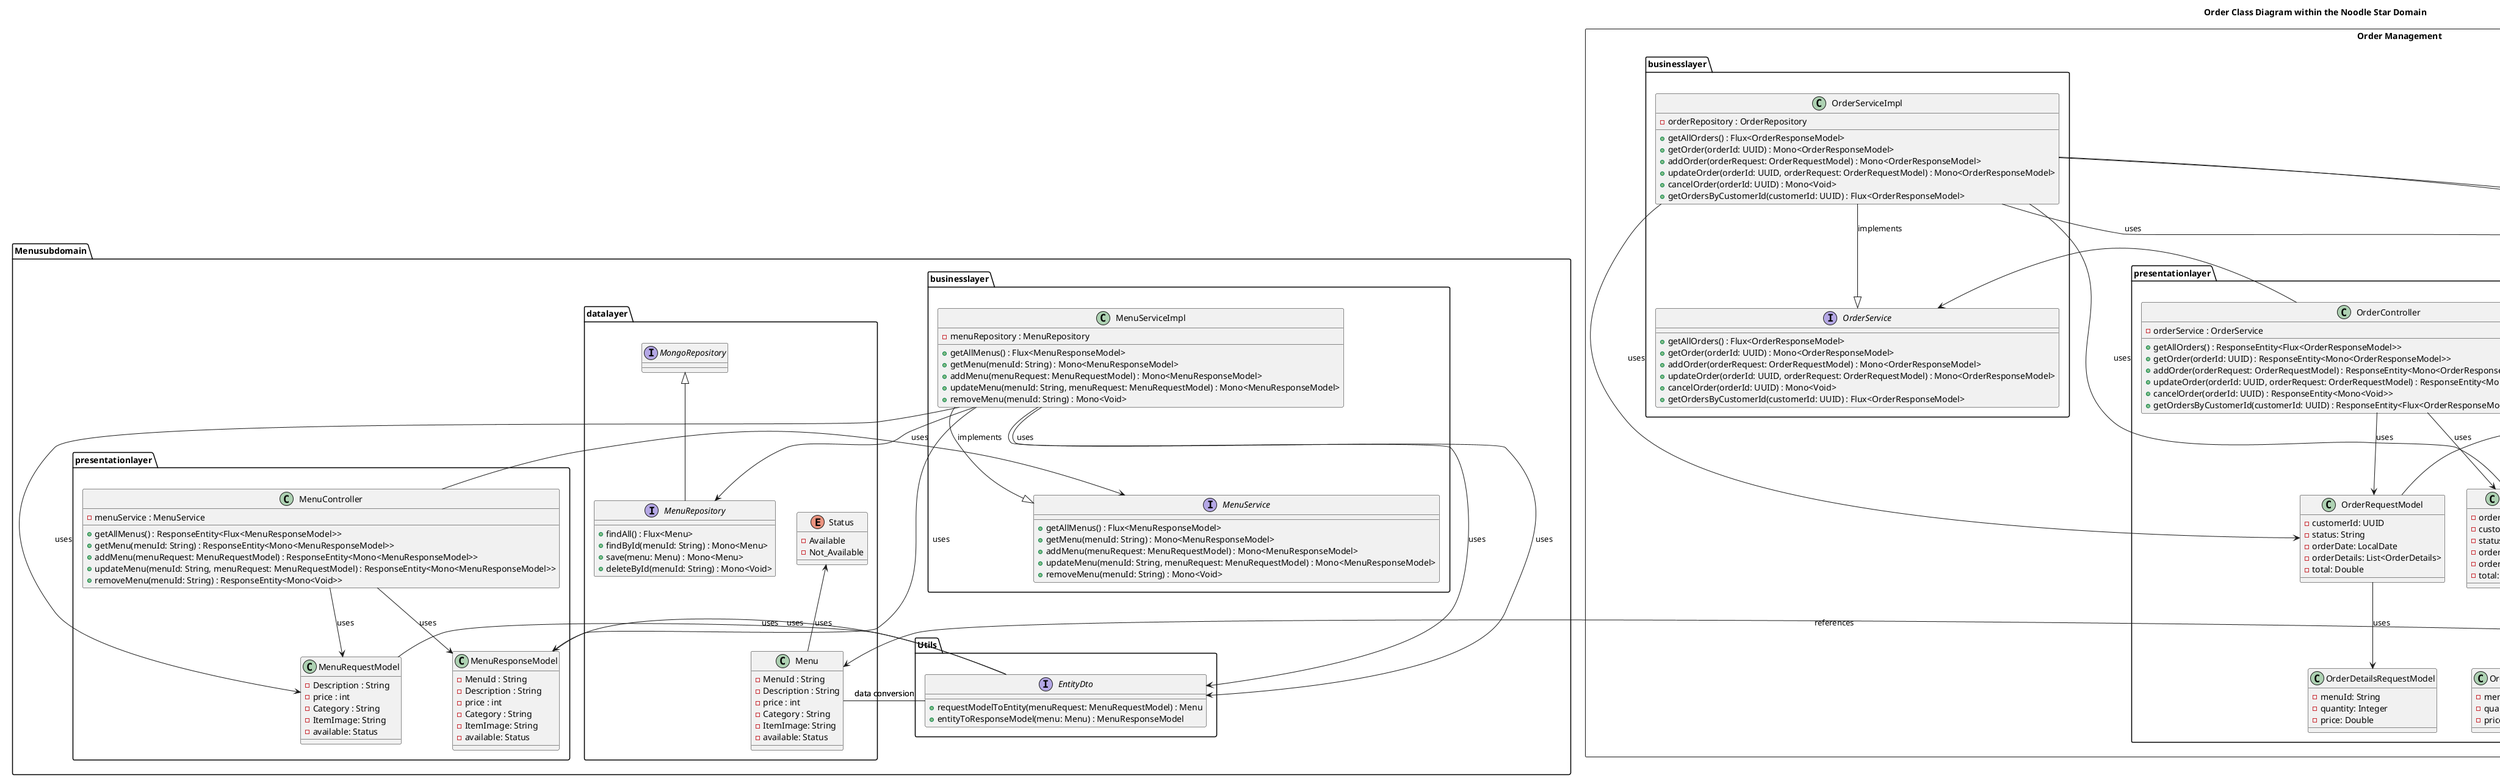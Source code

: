 @startuml
title Menu Class Diagram within the Restaurant Subdomain

package "Menusubdomain" {

    package "businesslayer" {
        interface MenuService {
            + getAllMenus() : Flux<MenuResponseModel>
            + getMenu(menuId: String) : Mono<MenuResponseModel>
            + addMenu(menuRequest: MenuRequestModel) : Mono<MenuResponseModel>
            + updateMenu(menuId: String, menuRequest: MenuRequestModel) : Mono<MenuResponseModel>
            + removeMenu(menuId: String) : Mono<Void>
        }

        class MenuServiceImpl {
            - menuRepository : MenuRepository
            + getAllMenus() : Flux<MenuResponseModel>
            + getMenu(menuId: String) : Mono<MenuResponseModel>
            + addMenu(menuRequest: MenuRequestModel) : Mono<MenuResponseModel>
            + updateMenu(menuId: String, menuRequest: MenuRequestModel) : Mono<MenuResponseModel>
            + removeMenu(menuId: String) : Mono<Void>
        }
    }

    package "datalayer" {
        class Menu {
            - MenuId : String
            - Description : String
            - price : int
            - Category : String
            - ItemImage: String
            - available: Status
        }

          enum Status {
                    - Available
                    - Not_Available
                }

        interface MenuRepository extends MongoRepository {
            + findAll() : Flux<Menu>
            + findById(menuId: String) : Mono<Menu>
            + save(menu: Menu) : Mono<Menu>
            + deleteById(menuId: String) : Mono<Void>
        }
    }

    package "Utils" {
        interface EntityDto {
            + requestModelToEntity(menuRequest: MenuRequestModel) : Menu
              + entityToResponseModel(menu: Menu) : MenuResponseModel
        }
    }

    package "presentationlayer" {
        class MenuRequestModel {
            - Description : String
            - price : int
            - Category : String
            - ItemImage: String
            - available: Status
        }

        class MenuResponseModel {
                - MenuId : String
                - Description : String
                - price : int
                - Category : String
                - ItemImage: String
                - available: Status
        }

        class MenuController {
            - menuService : MenuService
            + getAllMenus() : ResponseEntity<Flux<MenuResponseModel>>
            + getMenu(menuId: String) : ResponseEntity<Mono<MenuResponseModel>>
            + addMenu(menuRequest: MenuRequestModel) : ResponseEntity<Mono<MenuResponseModel>>
            + updateMenu(menuId: String, menuRequest: MenuRequestModel) : ResponseEntity<Mono<MenuResponseModel>>
            + removeMenu(menuId: String) : ResponseEntity<Mono<Void>>
        }
    }

    MenuServiceImpl -down-|> MenuService : implements
    MenuServiceImpl -down-> MenuRepository : uses
    MenuServiceImpl -down-> EntityDto : uses
    MenuServiceImpl -down-> EntityDto : uses
    MenuServiceImpl -down-> MenuRequestModel : uses
    MenuServiceImpl -down-> MenuResponseModel : uses
        EntityDto -left- MenuRequestModel : uses
        EntityDto -left- MenuResponseModel : uses

    EntityDto -left- Menu : data conversion
    EntityDto -right- Menu : data conversion
    MenuRepository -[hidden]-> Menu : data persistence
    MenuController -right-> MenuService : uses
    MenuController -down-> MenuRequestModel : uses
    MenuController -down-> MenuResponseModel : uses
    Menu -up-> Status : uses
}


title Order Class Diagram within the Noodle Star Domain

package "Order Management" <<Rectangle>> {

    package "businesslayer" {
        interface OrderService {
            + getAllOrders() : Flux<OrderResponseModel>
            + getOrder(orderId: UUID) : Mono<OrderResponseModel>
            + addOrder(orderRequest: OrderRequestModel) : Mono<OrderResponseModel>
            + updateOrder(orderId: UUID, orderRequest: OrderRequestModel) : Mono<OrderResponseModel>
            + cancelOrder(orderId: UUID) : Mono<Void>
            + getOrdersByCustomerId(customerId: UUID) : Flux<OrderResponseModel>
        }

        class OrderServiceImpl {
            - orderRepository : OrderRepository
            + getAllOrders() : Flux<OrderResponseModel>
            + getOrder(orderId: UUID) : Mono<OrderResponseModel>
            + addOrder(orderRequest: OrderRequestModel) : Mono<OrderResponseModel>
            + updateOrder(orderId: UUID, orderRequest: OrderRequestModel) : Mono<OrderResponseModel>
            + cancelOrder(orderId: UUID) : Mono<Void>
            + getOrdersByCustomerId(customerId: UUID) : Flux<OrderResponseModel>
        }
    }

    package "datalayer" {
        class Order {
            - orderId: UUID
            - customerId: UUID
            - status: String
            - orderDate: LocalDate
            - orderDetails: List<OrderDetails>
            - total: Double
        }

        class OrderDetails {
            - menuId: String
            - quantity: Integer
            - price: Double
        }

        interface OrderRepository {
            + findAll() : Flux<Order>
            + findById(orderId: UUID) : Mono<Order>
            + save(order: Order) : Mono<Order>
            + deleteById(orderId: UUID) : Mono<Void>
            + findByCustomerId(customerId: UUID) : Flux<Order>
        }
    }

    package "Utils" {
        interface EntityDtoUitls {
            + requestModelToEntity(orderRequest: OrderRequestModel) : Order
            + entityToResponseModel(order: Order) : OrderResponseModel
        }


    }

    package "presentationlayer" {
        class OrderRequestModel {
        - customerId: UUID
        - status: String
        - orderDate: LocalDate
        - orderDetails: List<OrderDetails>
        - total: Double
        }



        class OrderResponseModel {
            - orderId: UUID
            - customerId: UUID
            - status: String
            - orderDate: LocalDate
            - orderDetails: List<OrderDetails>
            - total: Double
        }

        class OrderDetailsResponseModel {
                    - menuId: String
                    - quantity: Integer
                    - price: Double
                }

        class OrderDetailsRequestModel {
                    - menuId: String
                    - quantity: Integer
                    - price: Double
                }



        class OrderController {
            - orderService : OrderService
            + getAllOrders() : ResponseEntity<Flux<OrderResponseModel>>
            + getOrder(orderId: UUID) : ResponseEntity<Mono<OrderResponseModel>>
            + addOrder(orderRequest: OrderRequestModel) : ResponseEntity<Mono<OrderResponseModel>>
            + updateOrder(orderId: UUID, orderRequest: OrderRequestModel) : ResponseEntity<Mono<OrderResponseModel>>
            + cancelOrder(orderId: UUID) : ResponseEntity<Mono<Void>>
            + getOrdersByCustomerId(customerId: UUID) : ResponseEntity<Flux<OrderResponseModel>>
        }
    }

       OrderServiceImpl -down-> OrderRequestModel : uses
        OrderServiceImpl -down-> OrderResponseModel : uses
        OrderRequestModel -down-> OrderDetailsRequestModel : uses
        OrderResponseModel -down-> OrderDetailsResponseModel : uses
            EntityDtoUitls -left- OrderRequestModel : uses
            EntityDtoUitls -left- OrderResponseModel : uses

    OrderServiceImpl -down-|> OrderService : implements
    OrderServiceImpl -down-> OrderRepository : uses
    OrderServiceImpl -down-> EntityDtoUitls : uses
    OrderServiceImpl -down-> EntityDtoUitls : uses
    EntityDtoUitls -left- Order : data conversion
    EntityDtoUitls -right- Order : data conversion
    OrderRepository -[hidden]-> Order : data persistence
    OrderController -right-> OrderService : uses
    OrderController -down-> OrderRequestModel : uses
    OrderController -down-> OrderResponseModel : uses
    Order *-- "1..*" OrderDetails : contains
}

OrderDetails -right-> Menu : references





package "ReviewSubdomain" {

    package "businesslayer" {
        interface ReviewService {
            + getAllReviews() : Flux<ReviewResponseModel>
            + getReview(reviewId: String) : Mono<ReviewResponseModel>
            + addReview(reviewRequest: ReviewRequestModel) : Mono<ReviewResponseModel>
            + updateReview(reviewId: String, reviewRequest: ReviewRequestModel) : Mono<ReviewResponseModel>
            + removeReview(reviewId: String) : Mono<Void>
        }

        class ReviewServiceImpl {
            - reviewRepository : ReviewRepository
            + getAllReviews() : Flux<ReviewResponseModel>
            + getReview(reviewId: String) : Mono<ReviewResponseModel>
            + addReview(reviewRequest: ReviewRequestModel) : Mono<ReviewResponseModel>
            + updateReview(reviewId: String, reviewRequest: ReviewRequestModel) : Mono<ReviewResponseModel>
            + removeReview(reviewId: String) : Mono<Void>
        }
    }

    package "datalayer" {
        class Review {
            - reviewId : String
            - rating : int
            - reviewerName : String
            - review : String
            - dateSubmitted : LocalDateTime
        }

        interface ReviewRepository extends MongoRepository {
            + findAll() : Flux<Review>
            + findById(reviewId: String) : Mono<Review>
            + save(review: Review) : Mono<Review>
            + deleteById(reviewId: String) : Mono<Void>
        }
    }

    package "Utils" {
        interface EntityDto {
            + requestModelToEntity(reviewRequest: ReviewRequestModel) : Review
            + entityToResponseModel(review: Review) : ReviewResponseModel
        }
    }

    package "presentationlayer" {
        class ReviewRequestModel {
            - rating : int
            - reviewerName : String
            - review : String
            - dateSubmitted : LocalDateTime
        }

        class ReviewResponseModel {
            - reviewId : String
            - rating : int
            - reviewerName : String
            - review : String
            - dateSubmitted : LocalDateTime
        }

        class ReviewController {
            - reviewService : ReviewService
            + getAllReviews() : ResponseEntity<Flux<ReviewResponseModel>>
            + getReview(reviewId: String) : ResponseEntity<Mono<ReviewResponseModel>>
            + addReview(reviewRequest: ReviewRequestModel) : ResponseEntity<Mono<ReviewResponseModel>>
            + updateReview(reviewId: String, reviewRequest: ReviewRequestModel) : ResponseEntity<Mono<ReviewResponseModel>>
            + removeReview(reviewId: String) : ResponseEntity<Mono<Void>>
        }
    }

    ReviewServiceImpl -down-|> ReviewService : implements
    ReviewServiceImpl -down-> ReviewRepository : uses
    ReviewServiceImpl -down-> EntityDto : uses
    ReviewServiceImpl -down-> ReviewRequestModel : uses
    ReviewServiceImpl -down-> ReviewResponseModel : uses
    EntityDto -left- ReviewRequestModel : uses
    EntityDto -left- ReviewResponseModel : uses

    EntityDto -left- Review : data conversion
    EntityDto -right- Review : data conversion
    ReviewRepository -[hidden]-> Review : data persistence
    ReviewController -right-> ReviewService : uses
    ReviewController -down-> ReviewRequestModel : uses
    ReviewController -down-> ReviewResponseModel : uses
}

@enduml
